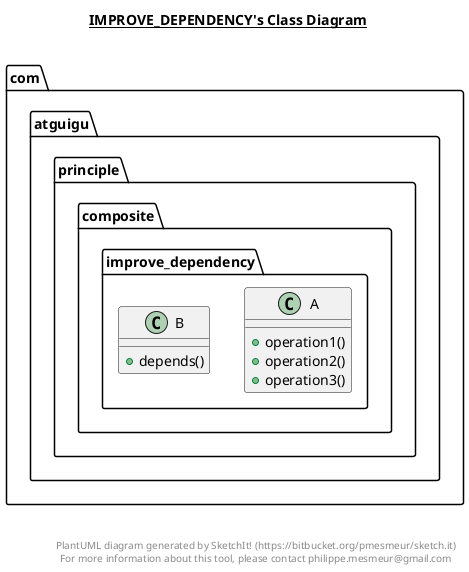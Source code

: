 @startuml

title __IMPROVE_DEPENDENCY's Class Diagram__\n

  namespace com.atguigu.principle.composite {
    namespace improve_dependency {
      class com.atguigu.principle.composite.improve_dependency.A {
          + operation1()
          + operation2()
          + operation3()
      }
    }
  }
  

  namespace com.atguigu.principle.composite {
    namespace improve_dependency {
      class com.atguigu.principle.composite.improve_dependency.B {
          + depends()
      }
    }
  }
  



right footer


PlantUML diagram generated by SketchIt! (https://bitbucket.org/pmesmeur/sketch.it)
For more information about this tool, please contact philippe.mesmeur@gmail.com
endfooter

@enduml
